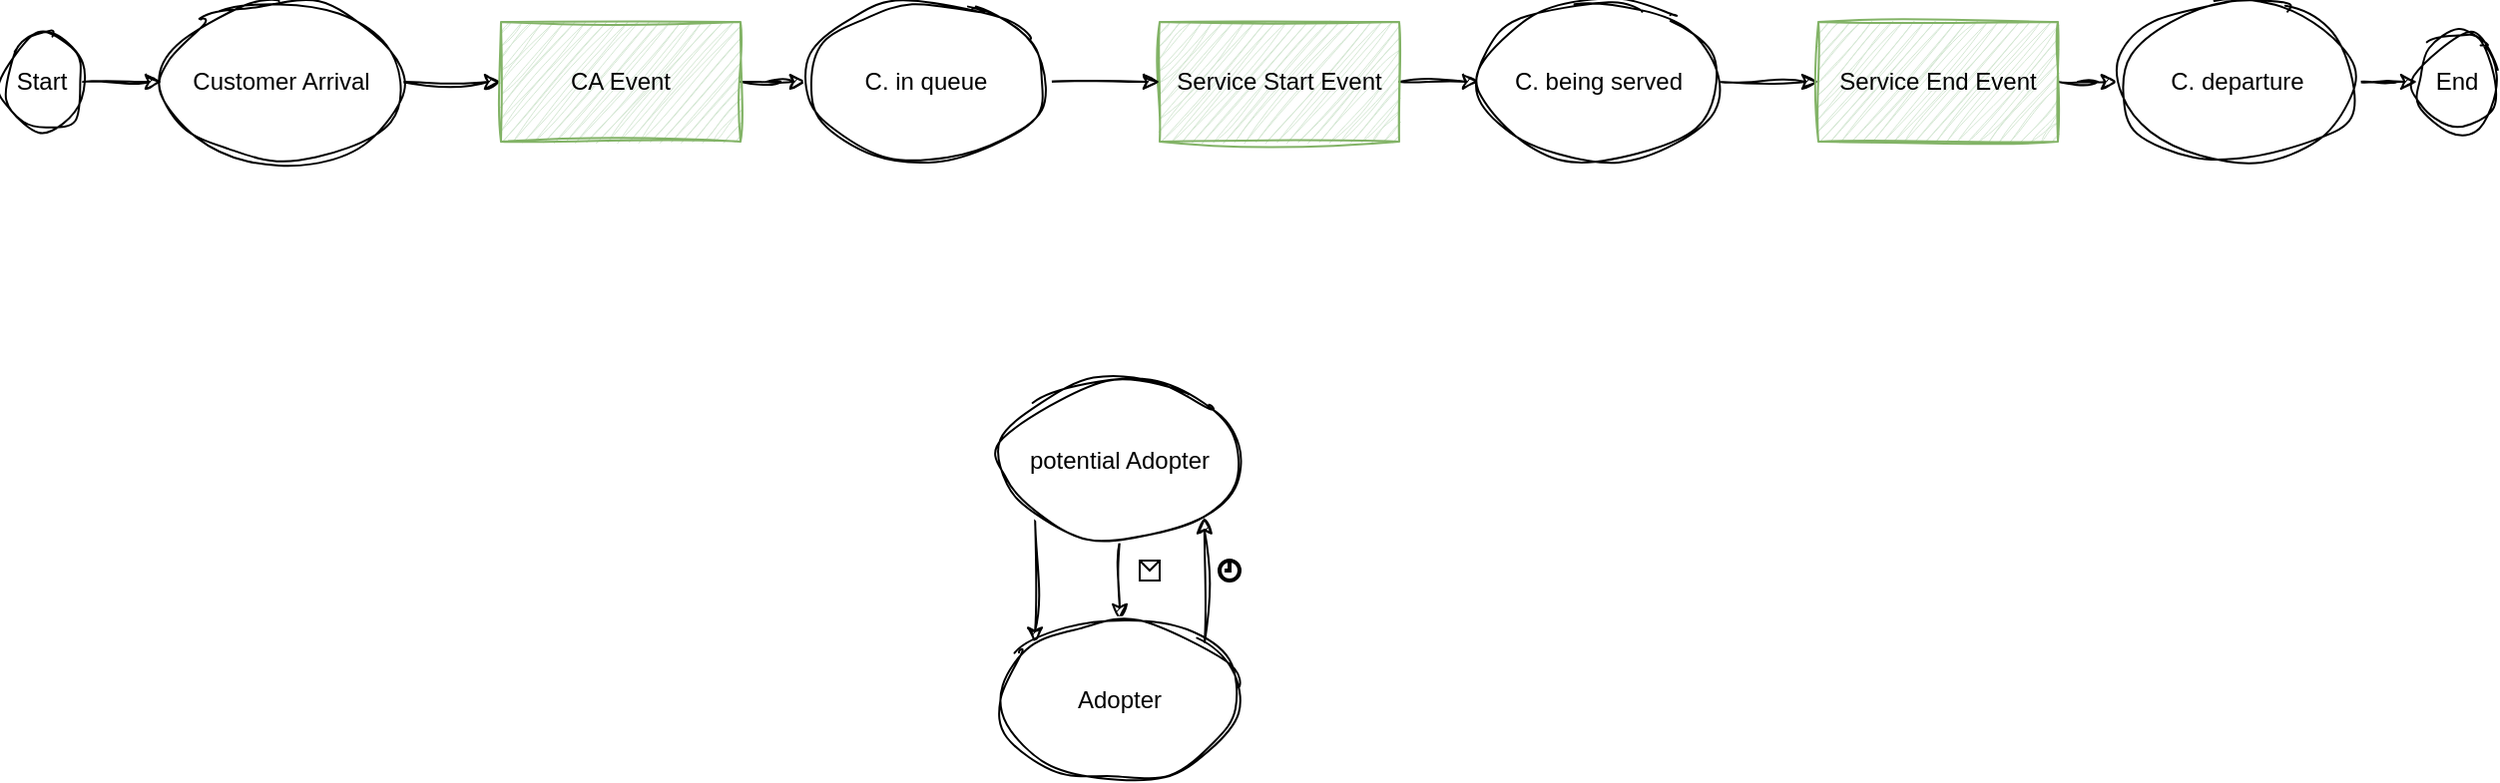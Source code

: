 <mxfile version="25.0.3">
  <diagram name="Seite-1" id="GMnHuB2lfzTXhWq3pvHe">
    <mxGraphModel dx="691" dy="385" grid="1" gridSize="10" guides="1" tooltips="1" connect="1" arrows="1" fold="1" page="1" pageScale="1" pageWidth="827" pageHeight="1169" math="0" shadow="0">
      <root>
        <mxCell id="0" />
        <mxCell id="1" parent="0" />
        <mxCell id="9FxSMTVSUzi8TisCwRmt-12" style="edgeStyle=orthogonalEdgeStyle;rounded=0;orthogonalLoop=1;jettySize=auto;html=1;sketch=1;curveFitting=1;jiggle=2;" edge="1" parent="1" source="9FxSMTVSUzi8TisCwRmt-1" target="9FxSMTVSUzi8TisCwRmt-3">
          <mxGeometry relative="1" as="geometry" />
        </mxCell>
        <mxCell id="9FxSMTVSUzi8TisCwRmt-1" value="Customer Arrival" style="ellipse;whiteSpace=wrap;html=1;sketch=1;curveFitting=1;jiggle=2;" vertex="1" parent="1">
          <mxGeometry x="160" y="80" width="120" height="80" as="geometry" />
        </mxCell>
        <mxCell id="9FxSMTVSUzi8TisCwRmt-13" style="edgeStyle=orthogonalEdgeStyle;rounded=0;orthogonalLoop=1;jettySize=auto;html=1;sketch=1;curveFitting=1;jiggle=2;" edge="1" parent="1" source="9FxSMTVSUzi8TisCwRmt-3" target="9FxSMTVSUzi8TisCwRmt-7">
          <mxGeometry relative="1" as="geometry" />
        </mxCell>
        <mxCell id="9FxSMTVSUzi8TisCwRmt-3" value="CA Event" style="rounded=0;whiteSpace=wrap;html=1;sketch=1;curveFitting=1;jiggle=2;fillColor=#d5e8d4;strokeColor=#82b366;" vertex="1" parent="1">
          <mxGeometry x="330" y="90" width="120" height="60" as="geometry" />
        </mxCell>
        <mxCell id="9FxSMTVSUzi8TisCwRmt-15" style="edgeStyle=orthogonalEdgeStyle;rounded=0;orthogonalLoop=1;jettySize=auto;html=1;sketch=1;curveFitting=1;jiggle=2;" edge="1" parent="1" source="9FxSMTVSUzi8TisCwRmt-5" target="9FxSMTVSUzi8TisCwRmt-8">
          <mxGeometry relative="1" as="geometry" />
        </mxCell>
        <mxCell id="9FxSMTVSUzi8TisCwRmt-5" value="Service Start Event" style="rounded=0;whiteSpace=wrap;html=1;sketch=1;curveFitting=1;jiggle=2;fillColor=#d5e8d4;strokeColor=#82b366;" vertex="1" parent="1">
          <mxGeometry x="660" y="90" width="120" height="60" as="geometry" />
        </mxCell>
        <mxCell id="9FxSMTVSUzi8TisCwRmt-14" style="edgeStyle=orthogonalEdgeStyle;rounded=0;orthogonalLoop=1;jettySize=auto;html=1;flowAnimation=0;sketch=1;curveFitting=1;jiggle=2;" edge="1" parent="1" source="9FxSMTVSUzi8TisCwRmt-7" target="9FxSMTVSUzi8TisCwRmt-5">
          <mxGeometry relative="1" as="geometry" />
        </mxCell>
        <mxCell id="9FxSMTVSUzi8TisCwRmt-7" value="C. in queue" style="ellipse;whiteSpace=wrap;html=1;sketch=1;curveFitting=1;jiggle=2;" vertex="1" parent="1">
          <mxGeometry x="483" y="80" width="120" height="80" as="geometry" />
        </mxCell>
        <mxCell id="9FxSMTVSUzi8TisCwRmt-16" style="edgeStyle=orthogonalEdgeStyle;rounded=0;orthogonalLoop=1;jettySize=auto;html=1;sketch=1;curveFitting=1;jiggle=2;" edge="1" parent="1" source="9FxSMTVSUzi8TisCwRmt-8" target="9FxSMTVSUzi8TisCwRmt-9">
          <mxGeometry relative="1" as="geometry" />
        </mxCell>
        <mxCell id="9FxSMTVSUzi8TisCwRmt-8" value="C. being served" style="ellipse;whiteSpace=wrap;html=1;sketch=1;curveFitting=1;jiggle=2;" vertex="1" parent="1">
          <mxGeometry x="820" y="80" width="120" height="80" as="geometry" />
        </mxCell>
        <mxCell id="9FxSMTVSUzi8TisCwRmt-17" style="edgeStyle=orthogonalEdgeStyle;rounded=0;orthogonalLoop=1;jettySize=auto;html=1;sketch=1;curveFitting=1;jiggle=2;" edge="1" parent="1" source="9FxSMTVSUzi8TisCwRmt-9" target="9FxSMTVSUzi8TisCwRmt-10">
          <mxGeometry relative="1" as="geometry" />
        </mxCell>
        <mxCell id="9FxSMTVSUzi8TisCwRmt-9" value="Service End Event" style="rounded=0;whiteSpace=wrap;html=1;sketch=1;curveFitting=1;jiggle=2;fillColor=#d5e8d4;strokeColor=#82b366;" vertex="1" parent="1">
          <mxGeometry x="990" y="90" width="120" height="60" as="geometry" />
        </mxCell>
        <mxCell id="9FxSMTVSUzi8TisCwRmt-18" value="" style="edgeStyle=orthogonalEdgeStyle;rounded=0;orthogonalLoop=1;jettySize=auto;html=1;sketch=1;curveFitting=1;jiggle=2;" edge="1" parent="1" source="9FxSMTVSUzi8TisCwRmt-10" target="9FxSMTVSUzi8TisCwRmt-11">
          <mxGeometry relative="1" as="geometry" />
        </mxCell>
        <mxCell id="9FxSMTVSUzi8TisCwRmt-10" value="C. departure" style="ellipse;whiteSpace=wrap;html=1;sketch=1;curveFitting=1;jiggle=2;" vertex="1" parent="1">
          <mxGeometry x="1140" y="80" width="120" height="80" as="geometry" />
        </mxCell>
        <mxCell id="9FxSMTVSUzi8TisCwRmt-11" value="End" style="ellipse;whiteSpace=wrap;html=1;sketch=1;curveFitting=1;jiggle=2;" vertex="1" parent="1">
          <mxGeometry x="1290" y="95" width="40" height="50" as="geometry" />
        </mxCell>
        <mxCell id="9FxSMTVSUzi8TisCwRmt-20" style="edgeStyle=orthogonalEdgeStyle;rounded=0;orthogonalLoop=1;jettySize=auto;html=1;sketch=1;curveFitting=1;jiggle=2;" edge="1" parent="1" source="9FxSMTVSUzi8TisCwRmt-19" target="9FxSMTVSUzi8TisCwRmt-1">
          <mxGeometry relative="1" as="geometry" />
        </mxCell>
        <mxCell id="9FxSMTVSUzi8TisCwRmt-19" value="Start" style="ellipse;whiteSpace=wrap;html=1;sketch=1;curveFitting=1;jiggle=2;" vertex="1" parent="1">
          <mxGeometry x="80" y="95" width="40" height="50" as="geometry" />
        </mxCell>
        <mxCell id="9FxSMTVSUzi8TisCwRmt-23" style="edgeStyle=orthogonalEdgeStyle;rounded=0;orthogonalLoop=1;jettySize=auto;html=1;exitX=0;exitY=1;exitDx=0;exitDy=0;entryX=0;entryY=0;entryDx=0;entryDy=0;sketch=1;curveFitting=1;jiggle=2;" edge="1" parent="1" source="9FxSMTVSUzi8TisCwRmt-21" target="9FxSMTVSUzi8TisCwRmt-22">
          <mxGeometry relative="1" as="geometry" />
        </mxCell>
        <mxCell id="9FxSMTVSUzi8TisCwRmt-24" style="edgeStyle=orthogonalEdgeStyle;rounded=0;orthogonalLoop=1;jettySize=auto;html=1;sketch=1;curveFitting=1;jiggle=2;" edge="1" parent="1" source="9FxSMTVSUzi8TisCwRmt-21" target="9FxSMTVSUzi8TisCwRmt-22">
          <mxGeometry relative="1" as="geometry" />
        </mxCell>
        <mxCell id="9FxSMTVSUzi8TisCwRmt-21" value="potential Adopter" style="ellipse;whiteSpace=wrap;html=1;sketch=1;curveFitting=1;jiggle=2;" vertex="1" parent="1">
          <mxGeometry x="580" y="270" width="120" height="80" as="geometry" />
        </mxCell>
        <mxCell id="9FxSMTVSUzi8TisCwRmt-25" style="edgeStyle=orthogonalEdgeStyle;rounded=0;orthogonalLoop=1;jettySize=auto;html=1;exitX=1;exitY=0;exitDx=0;exitDy=0;entryX=1;entryY=1;entryDx=0;entryDy=0;sketch=1;curveFitting=1;jiggle=2;" edge="1" parent="1" source="9FxSMTVSUzi8TisCwRmt-22" target="9FxSMTVSUzi8TisCwRmt-21">
          <mxGeometry relative="1" as="geometry" />
        </mxCell>
        <mxCell id="9FxSMTVSUzi8TisCwRmt-22" value="Adopter" style="ellipse;whiteSpace=wrap;html=1;sketch=1;curveFitting=1;jiggle=2;" vertex="1" parent="1">
          <mxGeometry x="580" y="390" width="120" height="80" as="geometry" />
        </mxCell>
        <mxCell id="9FxSMTVSUzi8TisCwRmt-26" value="" style="shape=message;html=1;html=1;outlineConnect=0;labelPosition=center;verticalLabelPosition=bottom;align=center;verticalAlign=top;" vertex="1" parent="1">
          <mxGeometry x="650" y="360" width="10" height="10" as="geometry" />
        </mxCell>
        <mxCell id="9FxSMTVSUzi8TisCwRmt-27" value="" style="html=1;verticalLabelPosition=bottom;align=center;labelBackgroundColor=#ffffff;verticalAlign=top;strokeWidth=2;strokeColor=#000000;shadow=0;dashed=0;shape=mxgraph.ios7.icons.clock;" vertex="1" parent="1">
          <mxGeometry x="690" y="360" width="10" height="10" as="geometry" />
        </mxCell>
      </root>
    </mxGraphModel>
  </diagram>
</mxfile>
